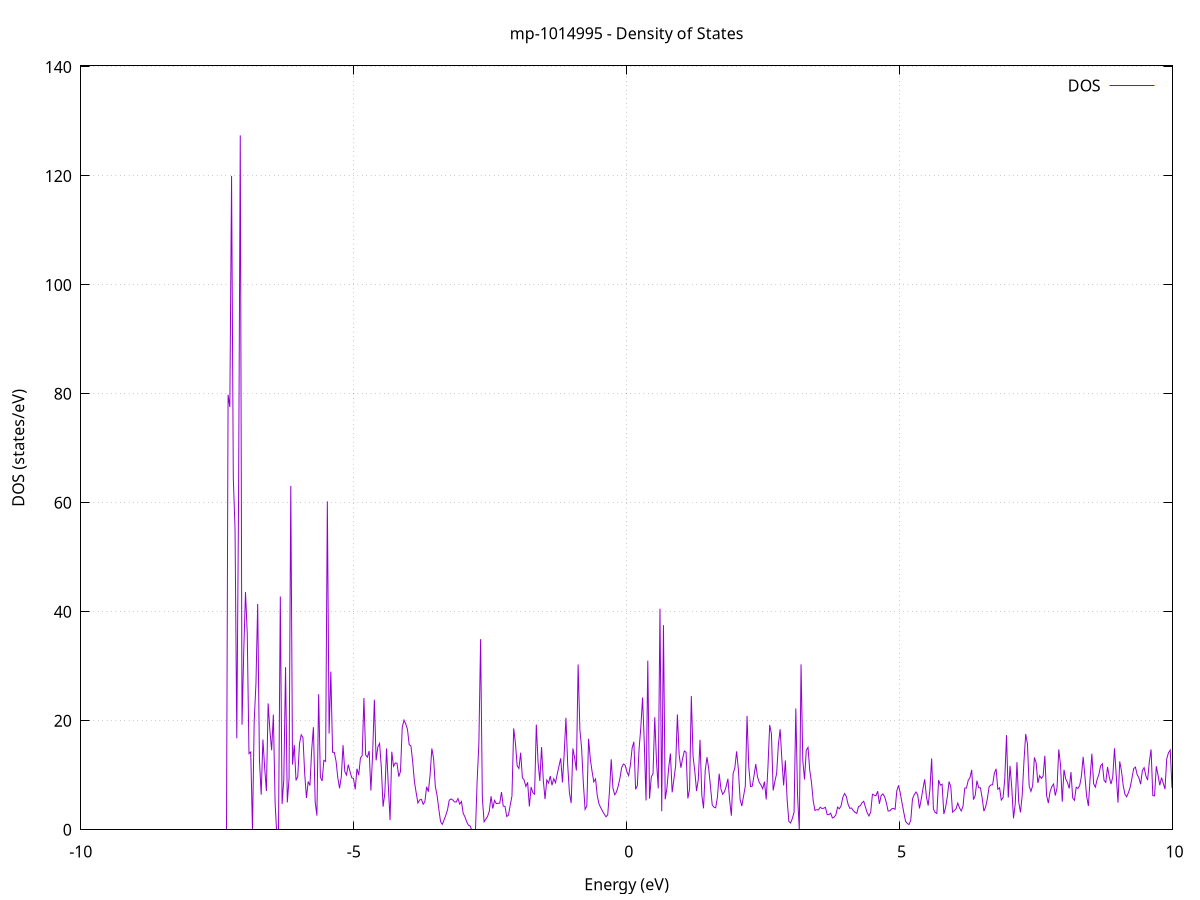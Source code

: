 set title 'mp-1014995 - Density of States'
set xlabel 'Energy (eV)'
set ylabel 'DOS (states/eV)'
set grid
set xrange [-10:10]
set yrange [0:140.196]
set xzeroaxis lt -1
set terminal png size 800,600
set output 'mp-1014995_dos_gnuplot.png'
plot '-' using 1:2 with lines title 'DOS'
-49.351100 0.000000
-49.319200 0.000000
-49.287300 0.000000
-49.255400 0.000000
-49.223500 0.000000
-49.191600 0.000000
-49.159700 0.000000
-49.127800 0.000000
-49.095900 0.000000
-49.063900 0.000000
-49.032000 0.000000
-49.000100 0.000000
-48.968200 0.000000
-48.936300 0.000000
-48.904400 0.000000
-48.872500 0.000000
-48.840600 0.000000
-48.808700 0.000000
-48.776800 0.000000
-48.744900 0.000000
-48.713000 0.000000
-48.681100 0.000000
-48.649200 0.000000
-48.617300 0.000000
-48.585400 0.000000
-48.553500 0.000000
-48.521600 0.000000
-48.489700 0.000000
-48.457800 0.000000
-48.425900 0.000000
-48.394000 0.000000
-48.362100 0.000000
-48.330200 0.000000
-48.298200 0.000000
-48.266300 0.000000
-48.234400 0.000000
-48.202500 0.000000
-48.170600 0.000000
-48.138700 0.000000
-48.106800 0.000000
-48.074900 0.000000
-48.043000 0.000000
-48.011100 0.000000
-47.979200 0.000000
-47.947300 0.000000
-47.915400 0.000000
-47.883500 0.000000
-47.851600 0.000000
-47.819700 0.000000
-47.787800 0.000000
-47.755900 0.000000
-47.724000 0.000000
-47.692100 0.000000
-47.660200 0.000000
-47.628300 0.000000
-47.596400 0.000000
-47.564500 0.000000
-47.532600 0.000000
-47.500600 0.000000
-47.468700 0.000000
-47.436800 0.000000
-47.404900 0.000000
-47.373000 0.000000
-47.341100 0.000000
-47.309200 0.000000
-47.277300 0.000000
-47.245400 0.000000
-47.213500 0.000000
-47.181600 0.000000
-47.149700 0.000000
-47.117800 0.000000
-47.085900 0.000000
-47.054000 0.000000
-47.022100 0.000000
-46.990200 0.000000
-46.958300 0.000000
-46.926400 0.000000
-46.894500 0.000000
-46.862600 0.000000
-46.830700 0.000000
-46.798800 0.000000
-46.766900 0.000000
-46.735000 0.000000
-46.703000 0.000000
-46.671100 0.000000
-46.639200 0.000000
-46.607300 0.000000
-46.575400 0.000000
-46.543500 0.000000
-46.511600 0.000000
-46.479700 0.000000
-46.447800 0.000000
-46.415900 0.000000
-46.384000 0.000000
-46.352100 0.000000
-46.320200 0.000000
-46.288300 0.000000
-46.256400 68.730600
-46.224500 200.519900
-46.192600 0.000000
-46.160700 0.000000
-46.128800 0.000000
-46.096900 0.000000
-46.065000 0.000000
-46.033100 0.000000
-46.001200 0.000000
-45.969300 0.000000
-45.937400 0.000000
-45.905400 0.000000
-45.873500 0.000000
-45.841600 0.000000
-45.809700 0.000000
-45.777800 0.000000
-45.745900 0.000000
-45.714000 0.000000
-45.682100 0.000000
-45.650200 0.000000
-45.618300 0.000000
-45.586400 0.000000
-45.554500 0.000000
-45.522600 0.000000
-45.490700 0.000000
-45.458800 0.000000
-45.426900 0.000000
-45.395000 0.000000
-45.363100 0.000000
-45.331200 0.000000
-45.299300 0.000000
-45.267400 0.000000
-45.235500 0.000000
-45.203600 0.000000
-45.171700 0.000000
-45.139800 0.000000
-45.107800 0.000000
-45.075900 0.000000
-45.044000 0.000000
-45.012100 0.000000
-44.980200 0.000000
-44.948300 0.000000
-44.916400 0.000000
-44.884500 0.000000
-44.852600 0.000000
-44.820700 0.000000
-44.788800 0.000000
-44.756900 0.000000
-44.725000 0.000000
-44.693100 0.000000
-44.661200 0.000000
-44.629300 0.000000
-44.597400 0.000000
-44.565500 0.000000
-44.533600 0.000000
-44.501700 0.000000
-44.469800 0.000000
-44.437900 0.000000
-44.406000 0.000000
-44.374100 0.000000
-44.342200 0.000000
-44.310200 0.000000
-44.278300 0.000000
-44.246400 0.000000
-44.214500 0.000000
-44.182600 0.000000
-44.150700 0.000000
-44.118800 0.000000
-44.086900 0.000000
-44.055000 0.000000
-44.023100 0.000000
-43.991200 0.000000
-43.959300 0.000000
-43.927400 0.000000
-43.895500 0.000000
-43.863600 0.000000
-43.831700 0.000000
-43.799800 0.000000
-43.767900 0.000000
-43.736000 0.000000
-43.704100 0.000000
-43.672200 0.000000
-43.640300 0.000000
-43.608400 0.000000
-43.576500 0.000000
-43.544600 0.000000
-43.512600 0.000000
-43.480700 0.000000
-43.448800 0.000000
-43.416900 0.000000
-43.385000 0.000000
-43.353100 0.000000
-43.321200 0.000000
-43.289300 0.000000
-43.257400 0.000000
-43.225500 0.000000
-43.193600 0.000000
-43.161700 0.000000
-43.129800 0.000000
-43.097900 0.000000
-43.066000 0.000000
-43.034100 0.000000
-43.002200 0.000000
-42.970300 0.000000
-42.938400 0.000000
-42.906500 0.000000
-42.874600 0.000000
-42.842700 0.000000
-42.810800 0.000000
-42.778900 0.000000
-42.747000 0.000000
-42.715000 0.000000
-42.683100 0.000000
-42.651200 0.000000
-42.619300 0.000000
-42.587400 0.000000
-42.555500 0.000000
-42.523600 0.000000
-42.491700 0.000000
-42.459800 0.000000
-42.427900 0.000000
-42.396000 0.000000
-42.364100 0.000000
-42.332200 0.000000
-42.300300 0.000000
-42.268400 0.000000
-42.236500 0.000000
-42.204600 0.000000
-42.172700 0.000000
-42.140800 0.000000
-42.108900 0.000000
-42.077000 0.000000
-42.045100 0.000000
-42.013200 0.000000
-41.981300 0.000000
-41.949400 0.000000
-41.917400 0.000000
-41.885500 0.000000
-41.853600 0.000000
-41.821700 0.000000
-41.789800 0.000000
-41.757900 0.000000
-41.726000 0.000000
-41.694100 0.000000
-41.662200 0.000000
-41.630300 0.000000
-41.598400 0.000000
-41.566500 0.000000
-41.534600 0.000000
-41.502700 0.000000
-41.470800 0.000000
-41.438900 0.000000
-41.407000 0.000000
-41.375100 0.000000
-41.343200 0.000000
-41.311300 0.000000
-41.279400 0.000000
-41.247500 0.000000
-41.215600 0.000000
-41.183700 0.000000
-41.151700 0.000000
-41.119800 0.000000
-41.087900 0.000000
-41.056000 0.000000
-41.024100 0.000000
-40.992200 0.000000
-40.960300 0.000000
-40.928400 0.000000
-40.896500 0.000000
-40.864600 0.000000
-40.832700 0.000000
-40.800800 0.000000
-40.768900 0.000000
-40.737000 0.000000
-40.705100 0.000000
-40.673200 0.000000
-40.641300 0.000000
-40.609400 0.000000
-40.577500 0.000000
-40.545600 0.000000
-40.513700 0.000000
-40.481800 0.000000
-40.449900 0.000000
-40.418000 0.000000
-40.386100 0.000000
-40.354100 0.000000
-40.322200 0.000000
-40.290300 0.000000
-40.258400 0.000000
-40.226500 0.000000
-40.194600 0.000000
-40.162700 0.000000
-40.130800 0.000000
-40.098900 0.000000
-40.067000 0.000000
-40.035100 0.000000
-40.003200 0.000000
-39.971300 0.000000
-39.939400 0.000000
-39.907500 0.000000
-39.875600 0.000000
-39.843700 0.000000
-39.811800 0.000000
-39.779900 0.000000
-39.748000 0.000000
-39.716100 0.000000
-39.684200 0.000000
-39.652300 0.000000
-39.620400 0.000000
-39.588500 0.000000
-39.556500 0.000000
-39.524600 0.000000
-39.492700 0.000000
-39.460800 0.000000
-39.428900 0.000000
-39.397000 0.000000
-39.365100 0.000000
-39.333200 0.000000
-39.301300 0.000000
-39.269400 0.000000
-39.237500 0.000000
-39.205600 0.000000
-39.173700 0.000000
-39.141800 0.000000
-39.109900 0.000000
-39.078000 0.000000
-39.046100 0.000000
-39.014200 0.000000
-38.982300 0.000000
-38.950400 0.000000
-38.918500 0.000000
-38.886600 0.000000
-38.854700 0.000000
-38.822800 0.000000
-38.790900 0.000000
-38.758900 0.000000
-38.727000 0.000000
-38.695100 0.000000
-38.663200 0.000000
-38.631300 0.000000
-38.599400 0.000000
-38.567500 0.000000
-38.535600 0.000000
-38.503700 0.000000
-38.471800 0.000000
-38.439900 0.000000
-38.408000 0.000000
-38.376100 0.000000
-38.344200 0.000000
-38.312300 0.000000
-38.280400 0.000000
-38.248500 0.000000
-38.216600 0.000000
-38.184700 0.000000
-38.152800 0.000000
-38.120900 0.000000
-38.089000 0.000000
-38.057100 0.000000
-38.025200 0.000000
-37.993300 0.000000
-37.961300 0.000000
-37.929400 0.000000
-37.897500 0.000000
-37.865600 0.000000
-37.833700 0.000000
-37.801800 0.000000
-37.769900 0.000000
-37.738000 0.000000
-37.706100 0.000000
-37.674200 0.000000
-37.642300 0.000000
-37.610400 0.000000
-37.578500 0.000000
-37.546600 0.000000
-37.514700 0.000000
-37.482800 0.000000
-37.450900 0.000000
-37.419000 0.000000
-37.387100 0.000000
-37.355200 0.000000
-37.323300 0.000000
-37.291400 0.000000
-37.259500 0.000000
-37.227600 0.000000
-37.195700 0.000000
-37.163700 0.000000
-37.131800 0.000000
-37.099900 0.000000
-37.068000 0.000000
-37.036100 0.000000
-37.004200 0.000000
-36.972300 0.000000
-36.940400 0.000000
-36.908500 0.000000
-36.876600 0.000000
-36.844700 0.000000
-36.812800 0.000000
-36.780900 0.000000
-36.749000 0.000000
-36.717100 0.000000
-36.685200 0.000000
-36.653300 0.000000
-36.621400 0.000000
-36.589500 0.000000
-36.557600 0.000000
-36.525700 0.000000
-36.493800 0.000000
-36.461900 0.000000
-36.430000 0.000000
-36.398100 0.000000
-36.366100 0.000000
-36.334200 0.000000
-36.302300 0.000000
-36.270400 0.000000
-36.238500 0.000000
-36.206600 0.000000
-36.174700 0.000000
-36.142800 0.000000
-36.110900 0.000000
-36.079000 0.000000
-36.047100 0.000000
-36.015200 0.000000
-35.983300 0.000000
-35.951400 0.000000
-35.919500 0.000000
-35.887600 0.000000
-35.855700 0.000000
-35.823800 0.000000
-35.791900 0.000000
-35.760000 0.000000
-35.728100 0.000000
-35.696200 0.000000
-35.664300 0.000000
-35.632400 0.000000
-35.600500 0.000000
-35.568500 0.000000
-35.536600 0.000000
-35.504700 0.000000
-35.472800 0.000000
-35.440900 0.000000
-35.409000 0.000000
-35.377100 0.000000
-35.345200 0.000000
-35.313300 0.000000
-35.281400 0.000000
-35.249500 0.000000
-35.217600 0.000000
-35.185700 0.000000
-35.153800 0.000000
-35.121900 0.000000
-35.090000 0.000000
-35.058100 0.000000
-35.026200 0.000000
-34.994300 0.000000
-34.962400 0.000000
-34.930500 0.000000
-34.898600 0.000000
-34.866700 0.000000
-34.834800 0.000000
-34.802900 0.000000
-34.770900 0.000000
-34.739000 0.000000
-34.707100 0.000000
-34.675200 0.000000
-34.643300 0.000000
-34.611400 0.000000
-34.579500 0.000000
-34.547600 0.000000
-34.515700 0.000000
-34.483800 0.000000
-34.451900 0.000000
-34.420000 0.000000
-34.388100 0.000000
-34.356200 0.000000
-34.324300 0.000000
-34.292400 0.000000
-34.260500 0.000000
-34.228600 0.000000
-34.196700 0.000000
-34.164800 0.000000
-34.132900 0.000000
-34.101000 0.000000
-34.069100 0.000000
-34.037200 0.000000
-34.005200 0.000000
-33.973300 0.000000
-33.941400 0.000000
-33.909500 0.000000
-33.877600 0.000000
-33.845700 0.000000
-33.813800 0.000000
-33.781900 0.000000
-33.750000 0.000000
-33.718100 0.000000
-33.686200 0.000000
-33.654300 0.000000
-33.622400 0.000000
-33.590500 0.000000
-33.558600 0.000000
-33.526700 0.000000
-33.494800 0.000000
-33.462900 0.000000
-33.431000 0.000000
-33.399100 0.000000
-33.367200 0.000000
-33.335300 0.000000
-33.303400 0.000000
-33.271500 0.000000
-33.239600 0.000000
-33.207600 0.000000
-33.175700 0.000000
-33.143800 0.000000
-33.111900 0.000000
-33.080000 0.000000
-33.048100 0.000000
-33.016200 0.000000
-32.984300 0.000000
-32.952400 0.000000
-32.920500 0.000000
-32.888600 0.000000
-32.856700 0.000000
-32.824800 0.000000
-32.792900 0.000000
-32.761000 0.000000
-32.729100 0.000000
-32.697200 0.000000
-32.665300 0.000000
-32.633400 0.000000
-32.601500 0.000000
-32.569600 0.000000
-32.537700 0.000000
-32.505800 0.000000
-32.473900 0.000000
-32.442000 0.000000
-32.410000 0.000000
-32.378100 0.000000
-32.346200 0.000000
-32.314300 0.000000
-32.282400 0.000000
-32.250500 0.000000
-32.218600 0.000000
-32.186700 0.000000
-32.154800 0.000000
-32.122900 0.000000
-32.091000 0.000000
-32.059100 0.000000
-32.027200 0.000000
-31.995300 0.000000
-31.963400 0.000000
-31.931500 0.000000
-31.899600 0.000000
-31.867700 0.000000
-31.835800 0.000000
-31.803900 0.000000
-31.772000 0.000000
-31.740100 0.000000
-31.708200 0.000000
-31.676300 0.000000
-31.644400 0.000000
-31.612400 0.000000
-31.580500 0.000000
-31.548600 0.000000
-31.516700 0.000000
-31.484800 0.000000
-31.452900 0.000000
-31.421000 0.000000
-31.389100 0.000000
-31.357200 0.000000
-31.325300 0.000000
-31.293400 0.000000
-31.261500 0.000000
-31.229600 0.000000
-31.197700 0.000000
-31.165800 0.000000
-31.133900 0.000000
-31.102000 0.000000
-31.070100 0.000000
-31.038200 0.000000
-31.006300 0.000000
-30.974400 0.000000
-30.942500 0.000000
-30.910600 0.000000
-30.878700 0.000000
-30.846800 0.000000
-30.814800 0.000000
-30.782900 0.000000
-30.751000 0.000000
-30.719100 0.000000
-30.687200 0.000000
-30.655300 0.000000
-30.623400 0.000000
-30.591500 0.000000
-30.559600 0.000000
-30.527700 0.000000
-30.495800 0.000000
-30.463900 0.000000
-30.432000 0.000000
-30.400100 0.000000
-30.368200 0.000000
-30.336300 0.000000
-30.304400 0.000000
-30.272500 0.000000
-30.240600 0.000000
-30.208700 0.000000
-30.176800 0.000000
-30.144900 0.000000
-30.113000 0.000000
-30.081100 0.000000
-30.049200 0.000000
-30.017200 0.000000
-29.985300 0.000000
-29.953400 0.000000
-29.921500 0.000000
-29.889600 0.000000
-29.857700 0.000000
-29.825800 0.000000
-29.793900 0.000000
-29.762000 0.000000
-29.730100 0.000000
-29.698200 0.000000
-29.666300 0.000000
-29.634400 0.000000
-29.602500 0.000000
-29.570600 0.000000
-29.538700 0.000000
-29.506800 0.000000
-29.474900 0.000000
-29.443000 0.000000
-29.411100 0.000000
-29.379200 0.000000
-29.347300 0.000000
-29.315400 0.000000
-29.283500 0.000000
-29.251600 0.000000
-29.219600 0.000000
-29.187700 0.000000
-29.155800 0.000000
-29.123900 0.000000
-29.092000 0.000000
-29.060100 0.000000
-29.028200 0.000000
-28.996300 0.000000
-28.964400 0.000000
-28.932500 0.000000
-28.900600 0.000000
-28.868700 0.000000
-28.836800 0.000000
-28.804900 0.000000
-28.773000 0.000000
-28.741100 0.000000
-28.709200 0.000000
-28.677300 0.000000
-28.645400 0.000000
-28.613500 0.000000
-28.581600 0.000000
-28.549700 0.000000
-28.517800 0.000000
-28.485900 0.000000
-28.454000 0.000000
-28.422000 0.000000
-28.390100 0.000000
-28.358200 0.000000
-28.326300 0.000000
-28.294400 0.000000
-28.262500 0.000000
-28.230600 0.000000
-28.198700 0.000000
-28.166800 0.000000
-28.134900 0.000000
-28.103000 0.000000
-28.071100 0.000000
-28.039200 0.000000
-28.007300 0.000000
-27.975400 0.000000
-27.943500 0.000000
-27.911600 0.000000
-27.879700 0.000000
-27.847800 0.000000
-27.815900 0.000000
-27.784000 0.000000
-27.752100 0.000000
-27.720200 0.000000
-27.688300 0.000000
-27.656400 0.000000
-27.624400 0.000000
-27.592500 0.000000
-27.560600 0.000000
-27.528700 0.000000
-27.496800 0.000000
-27.464900 0.000000
-27.433000 0.000000
-27.401100 0.000000
-27.369200 0.000000
-27.337300 0.000000
-27.305400 0.000000
-27.273500 0.000000
-27.241600 0.000000
-27.209700 0.000000
-27.177800 0.000000
-27.145900 0.000000
-27.114000 0.000000
-27.082100 0.000000
-27.050200 0.000000
-27.018300 0.000000
-26.986400 0.000000
-26.954500 0.000000
-26.922600 0.000000
-26.890700 0.000000
-26.858700 0.000000
-26.826800 0.000000
-26.794900 0.000000
-26.763000 0.000000
-26.731100 0.000000
-26.699200 0.000000
-26.667300 0.000000
-26.635400 0.000000
-26.603500 0.000000
-26.571600 0.000000
-26.539700 0.000000
-26.507800 0.000000
-26.475900 0.000000
-26.444000 0.000000
-26.412100 0.000000
-26.380200 0.000000
-26.348300 0.000000
-26.316400 0.000000
-26.284500 0.000000
-26.252600 0.000000
-26.220700 0.000000
-26.188800 0.000000
-26.156900 0.000000
-26.125000 0.000000
-26.093100 0.000000
-26.061100 0.000000
-26.029200 0.000000
-25.997300 0.000000
-25.965400 0.000000
-25.933500 0.000000
-25.901600 0.000000
-25.869700 0.000000
-25.837800 0.000000
-25.805900 0.000000
-25.774000 0.000000
-25.742100 0.000000
-25.710200 0.000000
-25.678300 0.000000
-25.646400 0.000000
-25.614500 0.000000
-25.582600 0.000000
-25.550700 0.000000
-25.518800 0.000000
-25.486900 0.000000
-25.455000 0.000000
-25.423100 0.000000
-25.391200 0.000000
-25.359300 0.000000
-25.327400 0.000000
-25.295500 0.000000
-25.263500 0.000000
-25.231600 0.000000
-25.199700 0.000000
-25.167800 0.000000
-25.135900 0.000000
-25.104000 0.000000
-25.072100 0.000000
-25.040200 0.000000
-25.008300 0.000000
-24.976400 0.000000
-24.944500 0.000000
-24.912600 0.000000
-24.880700 0.000000
-24.848800 0.000000
-24.816900 0.000000
-24.785000 0.000000
-24.753100 0.000000
-24.721200 0.000000
-24.689300 0.000000
-24.657400 0.000000
-24.625500 0.000000
-24.593600 0.000000
-24.561700 0.000000
-24.529800 0.000000
-24.497900 0.000000
-24.465900 0.000000
-24.434000 0.000000
-24.402100 0.000000
-24.370200 0.000000
-24.338300 0.000000
-24.306400 0.000000
-24.274500 0.000000
-24.242600 0.000000
-24.210700 0.000000
-24.178800 0.000000
-24.146900 0.000000
-24.115000 0.000000
-24.083100 0.000000
-24.051200 0.000000
-24.019300 0.000000
-23.987400 0.000000
-23.955500 0.000000
-23.923600 0.000000
-23.891700 0.000000
-23.859800 0.000000
-23.827900 0.000000
-23.796000 0.000000
-23.764100 0.000000
-23.732200 0.000000
-23.700300 0.000000
-23.668300 0.000000
-23.636400 0.000000
-23.604500 0.000000
-23.572600 0.000000
-23.540700 0.000000
-23.508800 0.000000
-23.476900 0.000000
-23.445000 0.000000
-23.413100 0.000000
-23.381200 0.000000
-23.349300 0.000000
-23.317400 0.000000
-23.285500 0.000000
-23.253600 0.000000
-23.221700 0.000000
-23.189800 0.000000
-23.157900 0.000000
-23.126000 0.000000
-23.094100 0.000000
-23.062200 0.000000
-23.030300 0.000000
-22.998400 0.000000
-22.966500 0.000000
-22.934600 0.000000
-22.902700 0.000000
-22.870700 0.000000
-22.838800 0.000000
-22.806900 0.000000
-22.775000 0.000000
-22.743100 0.000000
-22.711200 0.000000
-22.679300 0.000000
-22.647400 0.000000
-22.615500 0.000000
-22.583600 0.000000
-22.551700 0.000000
-22.519800 0.000000
-22.487900 0.000000
-22.456000 0.000000
-22.424100 0.000000
-22.392200 0.000000
-22.360300 0.000000
-22.328400 0.000000
-22.296500 0.000000
-22.264600 0.000000
-22.232700 0.000000
-22.200800 0.000000
-22.168900 0.000000
-22.137000 0.000000
-22.105100 0.000000
-22.073100 0.000000
-22.041200 0.000000
-22.009300 0.000000
-21.977400 0.000000
-21.945500 0.000000
-21.913600 0.000000
-21.881700 0.000000
-21.849800 0.000000
-21.817900 0.000000
-21.786000 0.000000
-21.754100 0.000000
-21.722200 0.000000
-21.690300 0.000000
-21.658400 0.000000
-21.626500 0.000000
-21.594600 0.000000
-21.562700 0.000000
-21.530800 0.000000
-21.498900 0.000000
-21.467000 0.000000
-21.435100 0.000000
-21.403200 0.000000
-21.371300 0.000000
-21.339400 0.000000
-21.307500 0.000000
-21.275500 0.000000
-21.243600 0.000000
-21.211700 0.000000
-21.179800 0.000000
-21.147900 0.000000
-21.116000 0.000000
-21.084100 0.000000
-21.052200 0.000000
-21.020300 0.000000
-20.988400 0.000000
-20.956500 0.000000
-20.924600 0.000000
-20.892700 0.000000
-20.860800 0.000000
-20.828900 0.000000
-20.797000 0.000000
-20.765100 0.000000
-20.733200 0.000000
-20.701300 0.000000
-20.669400 0.000000
-20.637500 0.000000
-20.605600 0.000000
-20.573700 0.000000
-20.541800 0.000000
-20.509900 0.000000
-20.477900 0.000000
-20.446000 0.000000
-20.414100 0.000000
-20.382200 0.000000
-20.350300 0.000000
-20.318400 0.000000
-20.286500 0.000000
-20.254600 0.000000
-20.222700 0.000000
-20.190800 0.000000
-20.158900 0.000000
-20.127000 0.000000
-20.095100 0.000000
-20.063200 0.000000
-20.031300 0.000000
-19.999400 0.000000
-19.967500 0.000000
-19.935600 0.000000
-19.903700 0.000000
-19.871800 0.000000
-19.839900 0.000000
-19.808000 0.000000
-19.776100 0.000000
-19.744200 0.000000
-19.712200 0.000000
-19.680300 0.000000
-19.648400 0.000000
-19.616500 0.000000
-19.584600 0.000000
-19.552700 0.000000
-19.520800 0.000000
-19.488900 0.000000
-19.457000 0.000000
-19.425100 0.000000
-19.393200 0.000000
-19.361300 0.000000
-19.329400 0.000000
-19.297500 0.000000
-19.265600 0.000000
-19.233700 0.000000
-19.201800 0.000000
-19.169900 0.000000
-19.138000 0.000000
-19.106100 0.000000
-19.074200 0.000000
-19.042300 0.000000
-19.010400 0.000000
-18.978500 0.000000
-18.946600 0.000000
-18.914600 0.000000
-18.882700 0.000000
-18.850800 0.000000
-18.818900 0.000000
-18.787000 0.000000
-18.755100 0.000000
-18.723200 0.000000
-18.691300 0.000000
-18.659400 0.000000
-18.627500 0.000000
-18.595600 0.000000
-18.563700 0.000000
-18.531800 0.000000
-18.499900 0.000000
-18.468000 0.000000
-18.436100 0.000000
-18.404200 0.000000
-18.372300 0.000000
-18.340400 0.000000
-18.308500 0.000000
-18.276600 0.000000
-18.244700 0.000000
-18.212800 0.000000
-18.180900 0.000000
-18.149000 0.000000
-18.117000 0.000000
-18.085100 0.000000
-18.053200 0.000000
-18.021300 0.000000
-17.989400 0.000000
-17.957500 0.000000
-17.925600 0.000000
-17.893700 0.000000
-17.861800 0.000000
-17.829900 0.000000
-17.798000 0.000000
-17.766100 0.000000
-17.734200 0.000000
-17.702300 0.000000
-17.670400 0.000000
-17.638500 0.000000
-17.606600 0.000000
-17.574700 0.000000
-17.542800 0.000000
-17.510900 0.000000
-17.479000 0.000000
-17.447100 0.000000
-17.415200 0.000000
-17.383300 0.000000
-17.351400 0.000000
-17.319400 0.000000
-17.287500 0.000000
-17.255600 0.000000
-17.223700 0.000000
-17.191800 0.000000
-17.159900 0.000000
-17.128000 0.000000
-17.096100 0.000000
-17.064200 0.000000
-17.032300 0.000000
-17.000400 0.000000
-16.968500 0.000000
-16.936600 0.000000
-16.904700 0.000000
-16.872800 0.000000
-16.840900 0.000000
-16.809000 0.000000
-16.777100 0.000000
-16.745200 0.000000
-16.713300 6.253900
-16.681400 11.204000
-16.649500 7.903300
-16.617600 2.044000
-16.585700 0.000000
-16.553800 24.629200
-16.521800 5.562800
-16.489900 12.191400
-16.458000 12.057700
-16.426100 6.253400
-16.394200 1.924700
-16.362300 4.070100
-16.330400 13.702500
-16.298500 8.410100
-16.266600 2.562700
-16.234700 16.655700
-16.202800 11.280500
-16.170900 16.858100
-16.139000 25.618700
-16.107100 5.053900
-16.075200 21.344500
-16.043300 2.365600
-16.011400 11.350300
-15.979500 11.622700
-15.947600 3.165200
-15.915700 5.259300
-15.883800 15.086400
-15.851900 14.273600
-15.820000 5.782900
-15.788100 40.872600
-15.756200 0.000000
-15.724200 0.000000
-15.692300 2.199100
-15.660400 7.218600
-15.628500 132.246000
-15.596600 30.264700
-15.564700 4.573200
-15.532800 161.689000
-15.500900 0.000000
-15.469000 0.000000
-15.437100 0.000000
-15.405200 0.000000
-15.373300 0.000000
-15.341400 0.000000
-15.309500 0.000000
-15.277600 0.000000
-15.245700 0.000000
-15.213800 0.000000
-15.181900 0.000000
-15.150000 0.000000
-15.118100 0.000000
-15.086200 0.000000
-15.054300 0.000000
-15.022400 0.000000
-14.990500 0.000000
-14.958600 0.000000
-14.926600 0.000000
-14.894700 0.000000
-14.862800 0.000000
-14.830900 0.000000
-14.799000 0.000000
-14.767100 0.000000
-14.735200 0.000000
-14.703300 0.000000
-14.671400 0.000000
-14.639500 0.000000
-14.607600 0.000000
-14.575700 0.000000
-14.543800 0.000000
-14.511900 0.000000
-14.480000 0.000000
-14.448100 0.000000
-14.416200 0.000000
-14.384300 0.000000
-14.352400 0.000000
-14.320500 0.000000
-14.288600 0.000000
-14.256700 0.000000
-14.224800 0.000000
-14.192900 0.000000
-14.161000 0.000000
-14.129000 0.000000
-14.097100 0.000000
-14.065200 0.000000
-14.033300 0.000000
-14.001400 0.000000
-13.969500 0.000000
-13.937600 0.000000
-13.905700 0.000000
-13.873800 0.000000
-13.841900 0.000000
-13.810000 0.000000
-13.778100 0.000000
-13.746200 0.000000
-13.714300 0.000000
-13.682400 0.000000
-13.650500 0.000000
-13.618600 0.000000
-13.586700 0.000000
-13.554800 0.000000
-13.522900 0.000000
-13.491000 0.000000
-13.459100 0.000000
-13.427200 0.000000
-13.395300 0.000000
-13.363400 0.000000
-13.331400 0.000000
-13.299500 0.000000
-13.267600 0.000000
-13.235700 0.000000
-13.203800 0.000000
-13.171900 0.000000
-13.140000 0.000000
-13.108100 0.000000
-13.076200 0.000000
-13.044300 0.000000
-13.012400 0.000000
-12.980500 0.000000
-12.948600 0.000000
-12.916700 0.000000
-12.884800 0.000000
-12.852900 0.000000
-12.821000 0.000000
-12.789100 0.000000
-12.757200 0.000000
-12.725300 0.000000
-12.693400 0.000000
-12.661500 0.000000
-12.629600 0.000000
-12.597700 0.000000
-12.565700 0.000000
-12.533800 0.000000
-12.501900 0.000000
-12.470000 0.000000
-12.438100 0.000000
-12.406200 0.000000
-12.374300 0.000000
-12.342400 0.000000
-12.310500 0.000000
-12.278600 0.000000
-12.246700 0.000000
-12.214800 0.000000
-12.182900 0.000000
-12.151000 0.000000
-12.119100 0.000000
-12.087200 0.000000
-12.055300 0.000000
-12.023400 0.000000
-11.991500 0.000000
-11.959600 0.000000
-11.927700 0.000000
-11.895800 0.000000
-11.863900 0.000000
-11.832000 0.000000
-11.800100 0.000000
-11.768100 0.000000
-11.736200 0.000000
-11.704300 0.000000
-11.672400 0.000000
-11.640500 0.000000
-11.608600 0.000000
-11.576700 0.000000
-11.544800 0.000000
-11.512900 0.000000
-11.481000 0.000000
-11.449100 0.000000
-11.417200 0.000000
-11.385300 0.000000
-11.353400 0.000000
-11.321500 0.000000
-11.289600 0.000000
-11.257700 0.000000
-11.225800 0.000000
-11.193900 0.000000
-11.162000 0.000000
-11.130100 0.000000
-11.098200 0.000000
-11.066300 0.000000
-11.034400 0.000000
-11.002500 0.000000
-10.970500 0.000000
-10.938600 0.000000
-10.906700 0.000000
-10.874800 0.000000
-10.842900 0.000000
-10.811000 0.000000
-10.779100 0.000000
-10.747200 0.000000
-10.715300 0.000000
-10.683400 0.000000
-10.651500 0.000000
-10.619600 0.000000
-10.587700 0.000000
-10.555800 0.000000
-10.523900 0.000000
-10.492000 0.000000
-10.460100 0.000000
-10.428200 0.000000
-10.396300 0.000000
-10.364400 0.000000
-10.332500 0.000000
-10.300600 0.000000
-10.268700 0.000000
-10.236800 0.000000
-10.204900 0.000000
-10.172900 0.000000
-10.141000 0.000000
-10.109100 0.000000
-10.077200 0.000000
-10.045300 0.000000
-10.013400 0.000000
-9.981500 0.000000
-9.949600 0.000000
-9.917700 0.000000
-9.885800 0.000000
-9.853900 0.000000
-9.822000 0.000000
-9.790100 0.000000
-9.758200 0.000000
-9.726300 0.000000
-9.694400 0.000000
-9.662500 0.000000
-9.630600 0.000000
-9.598700 0.000000
-9.566800 0.000000
-9.534900 0.000000
-9.503000 0.000000
-9.471100 0.000000
-9.439200 0.000000
-9.407300 0.000000
-9.375300 0.000000
-9.343400 0.000000
-9.311500 0.000000
-9.279600 0.000000
-9.247700 0.000000
-9.215800 0.000000
-9.183900 0.000000
-9.152000 0.000000
-9.120100 0.000000
-9.088200 0.000000
-9.056300 0.000000
-9.024400 0.000000
-8.992500 0.000000
-8.960600 0.000000
-8.928700 0.000000
-8.896800 0.000000
-8.864900 0.000000
-8.833000 0.000000
-8.801100 0.000000
-8.769200 0.000000
-8.737300 0.000000
-8.705400 0.000000
-8.673500 0.000000
-8.641600 0.000000
-8.609700 0.000000
-8.577700 0.000000
-8.545800 0.000000
-8.513900 0.000000
-8.482000 0.000000
-8.450100 0.000000
-8.418200 0.000000
-8.386300 0.000000
-8.354400 0.000000
-8.322500 0.000000
-8.290600 0.000000
-8.258700 0.000000
-8.226800 0.000000
-8.194900 0.000000
-8.163000 0.000000
-8.131100 0.000000
-8.099200 0.000000
-8.067300 0.000000
-8.035400 0.000000
-8.003500 0.000000
-7.971600 0.000000
-7.939700 0.000000
-7.907800 0.000000
-7.875900 0.000000
-7.844000 0.000000
-7.812100 0.000000
-7.780100 0.000000
-7.748200 0.000000
-7.716300 0.000000
-7.684400 0.000000
-7.652500 0.000000
-7.620600 0.000000
-7.588700 0.000000
-7.556800 0.000000
-7.524900 0.000000
-7.493000 0.000000
-7.461100 0.000000
-7.429200 0.000000
-7.397300 0.000000
-7.365400 0.000000
-7.333500 0.000000
-7.301600 79.832400
-7.269700 77.594800
-7.237800 119.999600
-7.205900 64.546600
-7.174000 55.056600
-7.142100 16.794500
-7.110200 59.724200
-7.078300 127.450600
-7.046400 19.277300
-7.014500 32.796100
-6.982500 43.618400
-6.950600 36.067200
-6.918700 13.977000
-6.886800 14.274600
-6.854900 0.000000
-6.823000 19.994700
-6.791100 26.867100
-6.759200 41.449300
-6.727300 12.875500
-6.695400 6.448400
-6.663500 16.574600
-6.631600 11.394100
-6.599700 7.115700
-6.567800 23.194600
-6.535900 18.243000
-6.504000 14.604400
-6.472100 21.129200
-6.440200 4.959000
-6.408300 0.000000
-6.376400 0.000000
-6.344500 42.818900
-6.312600 4.724600
-6.280700 9.249400
-6.248800 29.843300
-6.216900 5.011000
-6.184900 9.338000
-6.153000 63.106800
-6.121100 11.978900
-6.089200 15.594500
-6.057300 9.056200
-6.025400 9.767300
-5.993500 15.777000
-5.961600 17.434100
-5.929700 16.881700
-5.897800 10.254300
-5.865900 5.833100
-5.834000 8.854100
-5.802100 8.123900
-5.770200 14.640100
-5.738300 18.829900
-5.706400 5.156100
-5.674500 2.603400
-5.642600 24.869000
-5.610700 9.671800
-5.578800 8.957600
-5.546900 12.743800
-5.515000 12.548600
-5.483100 60.278300
-5.451200 17.660900
-5.419300 29.033600
-5.387300 14.230900
-5.355400 14.193300
-5.323500 12.567400
-5.291600 9.542200
-5.259700 7.607400
-5.227800 9.699900
-5.195900 15.527300
-5.164000 10.721100
-5.132100 10.047000
-5.100200 11.953900
-5.068300 10.710400
-5.036400 9.558800
-5.004500 9.405300
-4.972600 7.415100
-4.940700 11.205700
-4.908800 10.014500
-4.876900 13.171100
-4.845000 13.601000
-4.813100 24.181000
-4.781200 13.727900
-4.749300 13.338100
-4.717400 14.453300
-4.685500 7.202300
-4.653600 13.866700
-4.621600 23.877200
-4.589700 12.729900
-4.557800 15.222800
-4.525900 15.842200
-4.494000 11.392300
-4.462100 4.234700
-4.430200 6.713700
-4.398300 14.917000
-4.366400 8.099800
-4.334500 1.777200
-4.302600 14.320700
-4.270700 11.651800
-4.238800 12.263400
-4.206900 12.207400
-4.175000 9.754000
-4.143100 10.721100
-4.111200 18.793000
-4.079300 20.131800
-4.047400 19.437000
-4.015500 18.431600
-3.983600 15.610600
-3.951700 15.393200
-3.919800 12.483100
-3.887900 8.847500
-3.856000 6.807600
-3.824000 4.919400
-3.792100 5.477600
-3.760200 5.593400
-3.728300 4.683000
-3.696400 5.151000
-3.664500 7.891000
-3.632600 6.984800
-3.600700 10.050300
-3.568800 14.924600
-3.536900 13.085000
-3.505000 7.953500
-3.473100 6.328100
-3.441200 3.797300
-3.409300 1.513800
-3.377400 0.996300
-3.345500 1.781200
-3.313600 2.663300
-3.281700 3.661000
-3.249800 5.438200
-3.217900 5.649700
-3.186000 5.485100
-3.154100 5.110700
-3.122200 5.100500
-3.090300 5.721100
-3.058400 4.718700
-3.026400 5.195400
-2.994500 3.023100
-2.962600 2.371500
-2.930700 1.476200
-2.898800 0.851400
-2.866900 0.683100
-2.835000 0.000000
-2.803100 0.000000
-2.771200 0.000000
-2.739300 8.842400
-2.707400 15.773500
-2.675500 34.982600
-2.643600 5.832900
-2.611700 1.466100
-2.579800 1.939500
-2.547900 2.454700
-2.516000 3.396000
-2.484100 6.149400
-2.452200 3.901000
-2.420300 5.395100
-2.388400 4.806700
-2.356500 4.858800
-2.324600 4.883600
-2.292700 6.913400
-2.260800 4.337500
-2.228800 4.296800
-2.196900 2.433200
-2.165000 2.698100
-2.133100 4.487600
-2.101200 6.180800
-2.069300 18.603600
-2.037400 15.903600
-2.005500 11.729600
-1.973600 11.251800
-1.941700 14.140800
-1.909800 9.550500
-1.877900 9.123800
-1.846000 7.942500
-1.814100 8.712400
-1.782200 4.278200
-1.750300 7.837400
-1.718400 6.817500
-1.686500 6.530700
-1.654600 19.299100
-1.622700 12.369100
-1.590800 8.963300
-1.558900 15.172400
-1.527000 9.154100
-1.495100 5.629900
-1.463200 9.131200
-1.431200 8.576900
-1.399300 9.857400
-1.367400 8.192700
-1.335500 9.369200
-1.303600 8.635500
-1.271700 10.199300
-1.239800 11.695100
-1.207900 13.118200
-1.176000 8.684700
-1.144100 13.973700
-1.112200 20.551900
-1.080300 11.984600
-1.048400 6.801400
-1.016500 4.894500
-0.984600 14.928200
-0.952700 13.183100
-0.920800 10.890600
-0.888900 30.332200
-0.857000 18.415600
-0.825100 14.967200
-0.793200 8.552300
-0.761300 3.741400
-0.729400 4.353400
-0.697500 16.686100
-0.665600 13.010000
-0.633600 10.718100
-0.601700 8.796700
-0.569800 9.328200
-0.537900 6.231300
-0.506000 4.720300
-0.474100 4.048600
-0.442200 3.434400
-0.410300 2.877100
-0.378400 2.376600
-0.346500 2.748300
-0.314600 7.044800
-0.282700 12.937900
-0.250800 7.614600
-0.218900 6.421500
-0.187000 6.922700
-0.155100 8.022100
-0.123200 9.456900
-0.091300 11.411200
-0.059400 12.060300
-0.027500 11.860300
0.004400 10.664100
0.036300 9.940900
0.068200 11.844100
0.100100 14.972600
0.132000 16.155500
0.164000 7.424700
0.195900 8.103400
0.227800 14.833800
0.259700 18.790700
0.291600 24.266300
0.323500 15.881000
0.355400 5.381900
0.387300 31.031400
0.419200 5.721700
0.451100 9.690100
0.483000 10.279300
0.514900 20.662200
0.546800 12.604300
0.578700 7.593000
0.610600 40.584000
0.642500 3.399000
0.674400 37.555400
0.706300 5.588300
0.738200 7.672200
0.770100 11.394300
0.802000 13.993700
0.833900 6.866800
0.865800 9.264000
0.897700 11.752700
0.929600 21.164800
0.961600 13.811500
0.993500 11.386400
1.025400 13.083800
1.057300 14.458900
1.089200 14.232900
1.121100 5.752800
1.153000 7.474500
1.184900 24.532400
1.216800 13.481900
1.248700 10.724800
1.280600 7.105200
1.312500 9.207000
1.344400 16.507700
1.376300 6.457400
1.408200 3.935000
1.440100 10.976000
1.472000 13.314200
1.503900 11.174500
1.535800 7.940200
1.567700 4.565700
1.599600 4.152600
1.631500 4.026600
1.663400 6.037600
1.695300 10.293500
1.727200 7.498500
1.759200 6.518100
1.791100 6.946100
1.823000 7.965900
1.854900 9.365100
1.886800 5.426700
1.918700 2.580900
1.950600 10.335400
1.982500 11.387400
2.014400 14.382900
2.046300 11.191700
2.078200 5.593900
2.110100 4.353500
2.142000 6.182100
2.173900 8.018600
2.205800 20.898000
2.237700 11.561300
2.269600 7.935000
2.301500 8.008400
2.333400 9.916500
2.365300 12.054100
2.397200 9.712400
2.429100 8.700100
2.461000 8.229000
2.492900 7.522700
2.524900 8.832300
2.556800 5.566000
2.588700 11.526600
2.620600 19.241700
2.652500 17.604200
2.684400 7.218500
2.716300 8.895600
2.748200 10.363300
2.780100 15.678400
2.812000 18.451300
2.843900 12.850200
2.875800 8.155400
2.907700 12.725800
2.939600 5.566300
2.971500 1.551200
3.003400 1.239000
3.035300 2.056100
3.067200 3.207700
3.099100 22.258900
3.131000 6.309600
3.162900 0.000000
3.194800 30.356500
3.226700 12.781500
3.258600 9.225100
3.290500 14.581900
3.322500 15.133500
3.354400 10.926900
3.386300 8.689700
3.418200 5.272000
3.450100 3.553400
3.482000 3.689800
3.513900 3.649200
3.545800 4.140300
3.577700 3.908500
3.609600 3.953200
3.641500 4.122000
3.673400 2.784100
3.705300 2.778200
3.737200 3.047900
3.769100 2.173100
3.801000 2.314500
3.832900 2.734000
3.864800 4.159900
3.896700 3.848800
3.928600 4.398500
3.960500 5.954700
3.992400 6.648000
4.024300 6.120800
4.056200 4.696700
4.088100 3.939800
4.120100 3.994500
4.152000 3.510400
4.183900 3.195800
4.215800 2.997600
4.247700 4.274800
4.279600 4.409900
4.311500 4.954300
4.343400 5.233600
4.375300 4.141700
4.407200 3.106900
4.439100 2.532800
4.471000 3.248800
4.502900 6.510100
4.534800 6.366100
4.566700 6.234900
4.598600 7.085400
4.630500 4.767000
4.662400 6.281700
4.694300 6.589500
4.726200 6.052000
4.758100 4.967600
4.790000 3.441400
4.821900 3.458400
4.853800 3.827500
4.885700 3.925100
4.917700 3.751000
4.949600 7.155100
4.981500 8.146700
5.013400 6.702000
5.045300 4.899600
5.077200 3.186700
5.109100 1.558200
5.141000 1.172000
5.172900 0.955200
5.204800 1.711500
5.236700 5.678800
5.268600 6.445100
5.300500 6.926800
5.332400 6.401500
5.364300 3.910400
5.396200 5.576900
5.428100 7.506400
5.460000 9.263300
5.491900 6.050800
5.523800 4.443200
5.555700 7.385900
5.587600 13.086900
5.619500 3.816100
5.651400 3.185600
5.683300 2.992500
5.715300 9.134400
5.747200 8.199000
5.779100 8.356500
5.811000 2.874600
5.842900 4.099300
5.874800 6.082500
5.906700 8.847100
5.938600 7.897500
5.970500 3.248800
6.002400 3.523200
6.034300 3.853700
6.066200 4.901300
6.098100 4.018000
6.130000 3.450300
6.161900 4.292200
6.193800 7.650500
6.225700 7.671300
6.257600 9.075400
6.289500 9.556600
6.321400 10.999200
6.353300 5.528100
6.385200 6.275000
6.417100 9.007100
6.449000 7.724800
6.480900 7.702300
6.512900 5.855700
6.544800 3.415500
6.576700 4.204400
6.608600 5.712000
6.640500 7.916000
6.672400 8.225300
6.704300 8.254400
6.736200 10.367500
6.768100 11.184400
6.800000 7.442400
6.831900 7.704300
6.863800 5.447000
6.895700 5.888800
6.927600 9.388900
6.959500 17.366200
6.991400 5.918100
7.023300 11.725400
7.055200 7.750500
7.087100 2.102700
7.119000 4.768200
7.150900 12.405600
7.182800 5.097600
7.214700 3.194100
7.246600 6.296300
7.278500 12.528700
7.310500 17.581600
7.342400 15.755700
7.374300 8.044800
7.406200 7.035000
7.438100 8.082400
7.470000 13.271500
7.501900 12.274100
7.533800 8.592900
7.565700 9.921500
7.597600 9.433100
7.629500 9.863400
7.661400 13.579400
7.693300 6.316600
7.725200 4.900600
7.757100 6.994800
7.789000 7.920200
7.820900 8.394700
7.852800 6.275200
7.884700 7.685900
7.916600 14.744600
7.948500 11.906000
7.980400 5.147800
8.012300 11.014700
8.044200 9.305200
8.076100 8.662100
8.108100 7.587200
8.140000 10.587600
8.171900 5.843600
8.203800 5.405200
8.235700 7.819400
8.267600 7.587700
8.299500 8.103800
8.331400 9.832400
8.363300 13.380900
8.395200 9.827200
8.427100 6.154900
8.459000 4.366300
8.490900 9.495800
8.522800 13.959500
8.554700 8.471600
8.586600 7.819500
8.618500 9.230200
8.650400 10.110200
8.682300 11.709000
8.714200 12.121900
8.746100 9.074500
8.778000 8.705700
8.809900 11.534400
8.841800 9.687700
8.873700 8.380600
8.905700 9.712100
8.937600 14.958700
8.969500 9.932100
9.001400 4.975000
9.033300 12.549400
9.065200 10.796700
9.097100 8.101800
9.129000 6.510700
9.160900 6.055800
9.192800 6.816400
9.224700 7.789000
9.256600 9.436900
9.288500 11.222300
9.320400 11.507400
9.352300 10.139400
9.384200 9.543900
9.416100 8.349700
9.448000 10.856000
9.479900 11.398000
9.511800 9.892800
9.543700 9.124400
9.575600 12.478900
9.607500 14.742900
9.639400 6.268600
9.671400 6.240100
9.703300 11.659800
9.735200 10.012100
9.767100 8.172800
9.799000 9.573100
9.830900 8.531300
9.862800 7.457700
9.894700 13.058300
9.926600 14.132100
9.958500 14.624800
9.990400 7.697200
10.022300 12.890100
10.054200 12.910400
10.086100 12.450200
10.118000 13.523100
10.149900 13.960900
10.181800 12.257500
10.213700 15.215500
10.245600 12.761200
10.277500 10.180800
10.309400 11.104500
10.341300 9.496900
10.373200 12.170300
10.405100 11.141200
10.437000 9.418100
10.469000 11.801800
10.500900 1.576100
10.532800 7.085600
10.564700 16.255800
10.596600 12.098400
10.628500 12.898900
10.660400 19.177800
10.692300 15.090700
10.724200 8.557200
10.756100 1.842900
10.788000 3.314100
10.819900 9.477300
10.851800 10.710300
10.883700 2.730200
10.915600 4.296600
10.947500 7.962900
10.979400 8.416900
11.011300 6.706500
11.043200 6.252700
11.075100 4.274300
11.107000 4.784200
11.138900 8.409400
11.170800 8.910000
11.202700 6.911600
11.234600 5.965700
11.266600 5.931400
11.298500 5.829600
11.330400 8.687100
11.362300 6.737100
11.394200 5.871700
11.426100 3.875400
11.458000 5.274300
11.489900 4.675300
11.521800 2.075900
11.553700 0.009100
11.585600 0.000000
11.617500 0.000000
11.649400 0.000000
11.681300 0.000000
11.713200 0.000000
11.745100 0.000000
11.777000 0.000000
11.808900 0.000000
11.840800 0.000000
11.872700 0.000000
11.904600 0.000000
11.936500 0.000000
11.968400 0.000000
12.000300 0.000000
12.032200 0.000000
12.064200 0.000000
12.096100 0.000000
12.128000 0.000000
12.159900 0.000000
12.191800 0.000000
12.223700 0.000000
12.255600 0.000000
12.287500 0.000000
12.319400 0.000000
12.351300 0.000000
12.383200 0.000000
12.415100 0.000000
12.447000 0.000000
12.478900 0.000000
12.510800 0.000000
12.542700 0.000000
12.574600 0.000000
12.606500 0.000000
12.638400 0.000000
12.670300 0.000000
12.702200 0.000000
12.734100 0.000000
12.766000 0.000000
12.797900 0.000000
12.829800 0.000000
12.861800 0.000000
12.893700 0.000000
12.925600 0.000000
12.957500 0.000000
12.989400 0.000000
13.021300 0.000000
13.053200 0.000000
13.085100 0.000000
13.117000 0.000000
13.148900 0.000000
13.180800 0.000000
13.212700 0.000000
13.244600 0.000000
13.276500 0.000000
13.308400 0.000000
13.340300 0.000000
13.372200 0.000000
13.404100 0.000000
13.436000 0.000000
13.467900 0.000000
13.499800 0.000000
13.531700 0.000000
13.563600 0.000000
13.595500 0.000000
13.627400 0.000000
13.659400 0.000000
13.691300 0.000000
13.723200 0.000000
13.755100 0.000000
13.787000 0.000000
13.818900 0.000000
13.850800 0.000000
13.882700 0.000000
13.914600 0.000000
13.946500 0.000000
13.978400 0.000000
14.010300 0.000000
14.042200 0.000000
14.074100 0.000000
14.106000 0.000000
14.137900 0.000000
14.169800 0.000000
14.201700 0.000000
14.233600 0.000000
14.265500 0.000000
14.297400 0.000000
14.329300 0.000000
14.361200 0.000000
14.393100 0.000000
14.425000 0.000000
14.457000 0.000000
e

